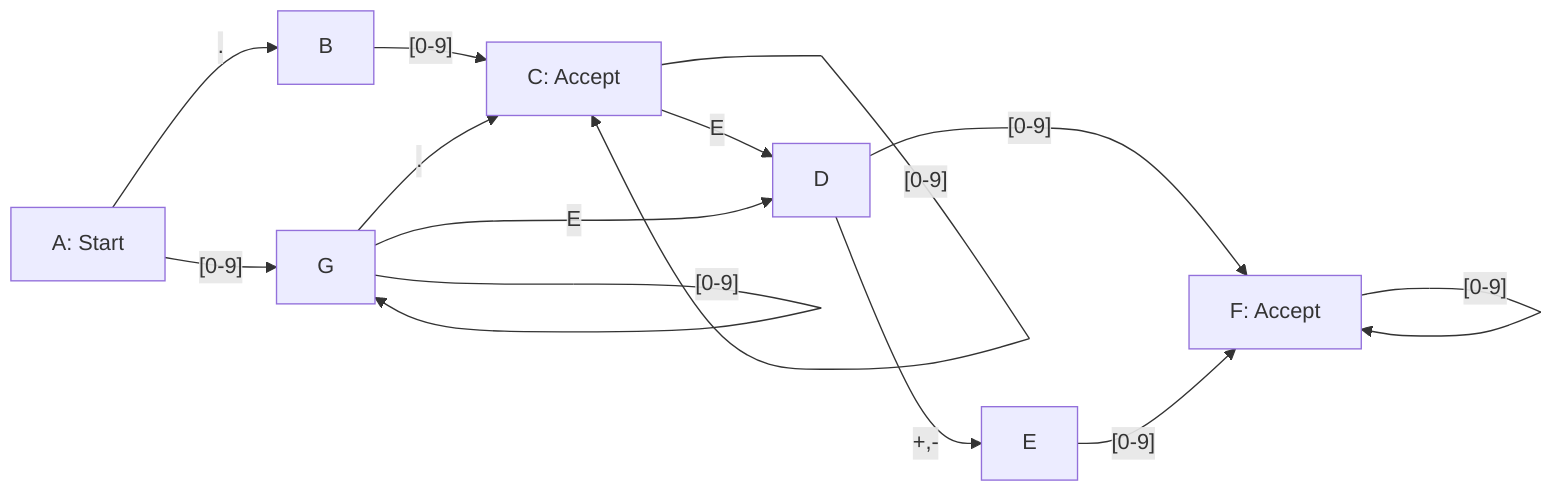 graph LR
  A["A: Start"]
  C["C: Accept"]
  F["F: Accept"]
  A --> |.| B
  B --> |"[0-9]"| C
  C --> |"[0-9]"| C
  C --> |E| D
  D --> |+,-| E
  D --> |"[0-9]"| F
  E --> |"[0-9]"| F
  F --> |"[0-9]"| F
  A --> |"[0-9]"| G
  G --> |"[0-9]"| G
  G --> |E| D
  G --> |.| C
